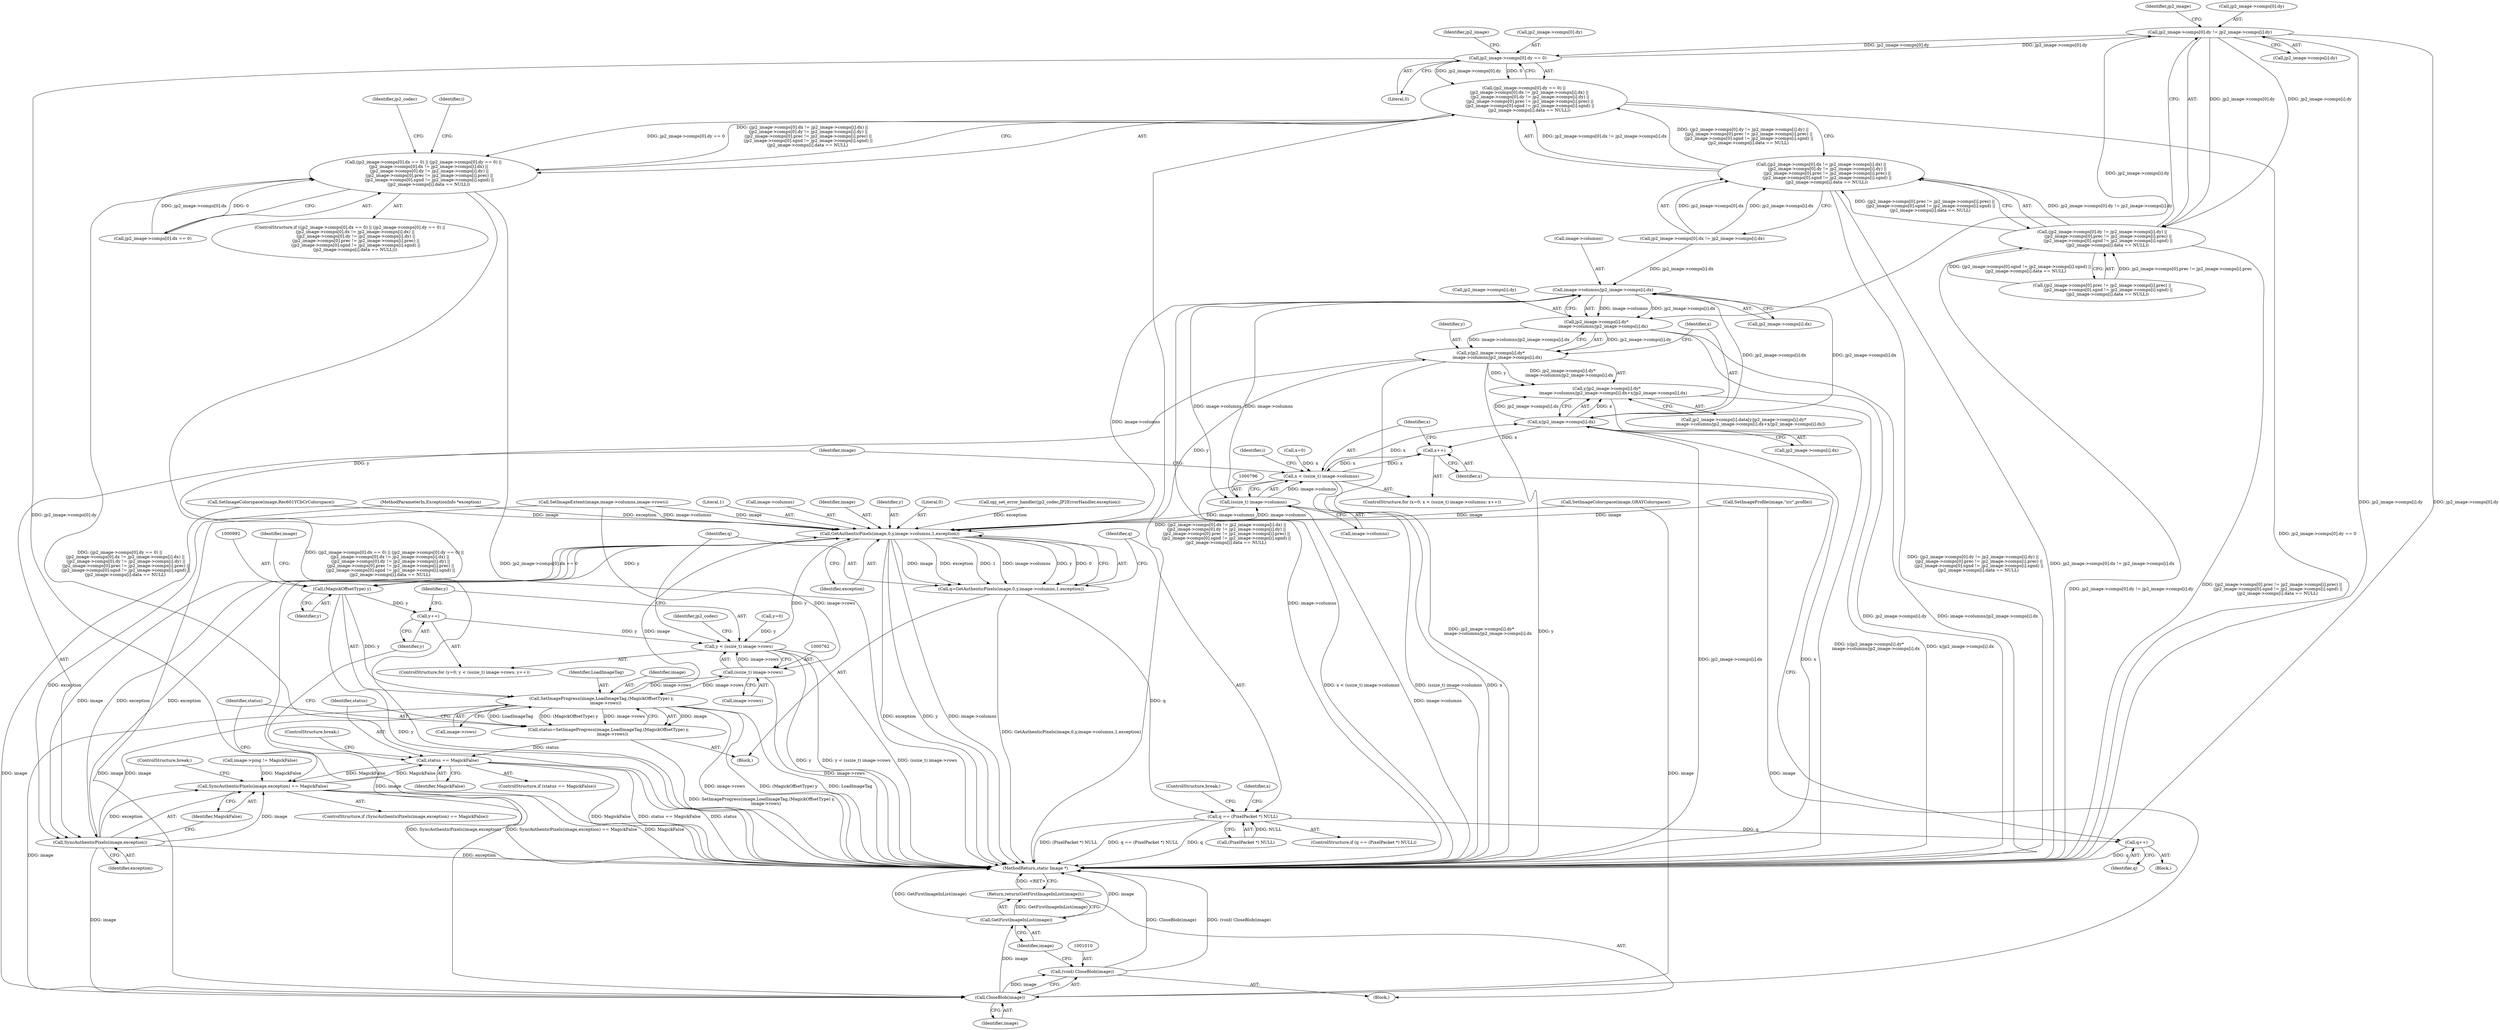 digraph "0_ImageMagick_b0c5222ce31e8f941fa02ff9c7a040fb2db30dbc@array" {
"1000540" [label="(Call,jp2_image->comps[0].dy != jp2_image->comps[i].dy)"];
"1000514" [label="(Call,jp2_image->comps[0].dy == 0)"];
"1000540" [label="(Call,jp2_image->comps[0].dy != jp2_image->comps[i].dy)"];
"1000513" [label="(Call,(jp2_image->comps[0].dy == 0) ||\n        (jp2_image->comps[0].dx != jp2_image->comps[i].dx) ||\n         (jp2_image->comps[0].dy != jp2_image->comps[i].dy) ||\n         (jp2_image->comps[0].prec != jp2_image->comps[i].prec) ||\n         (jp2_image->comps[0].sgnd != jp2_image->comps[i].sgnd) ||\n        (jp2_image->comps[i].data == NULL))"];
"1000503" [label="(Call,(jp2_image->comps[0].dx == 0) || (jp2_image->comps[0].dy == 0) ||\n        (jp2_image->comps[0].dx != jp2_image->comps[i].dx) ||\n         (jp2_image->comps[0].dy != jp2_image->comps[i].dy) ||\n         (jp2_image->comps[0].prec != jp2_image->comps[i].prec) ||\n         (jp2_image->comps[0].sgnd != jp2_image->comps[i].sgnd) ||\n        (jp2_image->comps[i].data == NULL))"];
"1000539" [label="(Call,(jp2_image->comps[0].dy != jp2_image->comps[i].dy) ||\n         (jp2_image->comps[0].prec != jp2_image->comps[i].prec) ||\n         (jp2_image->comps[0].sgnd != jp2_image->comps[i].sgnd) ||\n        (jp2_image->comps[i].data == NULL))"];
"1000523" [label="(Call,(jp2_image->comps[0].dx != jp2_image->comps[i].dx) ||\n         (jp2_image->comps[0].dy != jp2_image->comps[i].dy) ||\n         (jp2_image->comps[0].prec != jp2_image->comps[i].prec) ||\n         (jp2_image->comps[0].sgnd != jp2_image->comps[i].sgnd) ||\n        (jp2_image->comps[i].data == NULL))"];
"1000853" [label="(Call,jp2_image->comps[i].dy*\n          image->columns/jp2_image->comps[i].dx)"];
"1000851" [label="(Call,y/jp2_image->comps[i].dy*\n          image->columns/jp2_image->comps[i].dx)"];
"1000850" [label="(Call,y/jp2_image->comps[i].dy*\n          image->columns/jp2_image->comps[i].dx+x/jp2_image->comps[i].dx)"];
"1000991" [label="(Call,(MagickOffsetType) y)"];
"1000766" [label="(Call,y++)"];
"1000759" [label="(Call,y < (ssize_t) image->rows)"];
"1000773" [label="(Call,GetAuthenticPixels(image,0,y,image->columns,1,exception))"];
"1000771" [label="(Call,q=GetAuthenticPixels(image,0,y,image->columns,1,exception))"];
"1000783" [label="(Call,q == (PixelPacket *) NULL)"];
"1000977" [label="(Call,q++)"];
"1000795" [label="(Call,(ssize_t) image->columns)"];
"1000793" [label="(Call,x < (ssize_t) image->columns)"];
"1000800" [label="(Call,x++)"];
"1000872" [label="(Call,x/jp2_image->comps[i].dx)"];
"1000861" [label="(Call,image->columns/jp2_image->comps[i].dx)"];
"1000981" [label="(Call,SyncAuthenticPixels(image,exception))"];
"1000980" [label="(Call,SyncAuthenticPixels(image,exception) == MagickFalse)"];
"1000998" [label="(Call,status == MagickFalse)"];
"1000988" [label="(Call,SetImageProgress(image,LoadImageTag,(MagickOffsetType) y,\n      image->rows))"];
"1000761" [label="(Call,(ssize_t) image->rows)"];
"1000986" [label="(Call,status=SetImageProgress(image,LoadImageTag,(MagickOffsetType) y,\n      image->rows))"];
"1001011" [label="(Call,CloseBlob(image))"];
"1001009" [label="(Call,(void) CloseBlob(image))"];
"1001014" [label="(Call,GetFirstImageInList(image))"];
"1001013" [label="(Return,return(GetFirstImageInList(image));)"];
"1000990" [label="(Identifier,LoadImageTag)"];
"1000781" [label="(Identifier,exception)"];
"1001000" [label="(Identifier,MagickFalse)"];
"1000874" [label="(Call,jp2_image->comps[i].dx)"];
"1000851" [label="(Call,y/jp2_image->comps[i].dy*\n          image->columns/jp2_image->comps[i].dx)"];
"1000854" [label="(Call,jp2_image->comps[i].dy)"];
"1000865" [label="(Call,jp2_image->comps[i].dx)"];
"1000782" [label="(ControlStructure,if (q == (PixelPacket *) NULL))"];
"1000793" [label="(Call,x < (ssize_t) image->columns)"];
"1000998" [label="(Call,status == MagickFalse)"];
"1001013" [label="(Return,return(GetFirstImageInList(image));)"];
"1000773" [label="(Call,GetAuthenticPixels(image,0,y,image->columns,1,exception))"];
"1000788" [label="(ControlStructure,break;)"];
"1000540" [label="(Call,jp2_image->comps[0].dy != jp2_image->comps[i].dy)"];
"1000514" [label="(Call,jp2_image->comps[0].dy == 0)"];
"1000760" [label="(Identifier,y)"];
"1000674" [label="(Call,SetImageColorspace(image,GRAYColorspace))"];
"1001014" [label="(Call,GetFirstImageInList(image))"];
"1000739" [label="(Call,image->ping != MagickFalse)"];
"1001003" [label="(Identifier,jp2_codec)"];
"1000783" [label="(Call,q == (PixelPacket *) NULL)"];
"1000108" [label="(Block,)"];
"1000640" [label="(Call,SetImageExtent(image,image->columns,image->rows))"];
"1000977" [label="(Call,q++)"];
"1000780" [label="(Literal,1)"];
"1001001" [label="(ControlStructure,break;)"];
"1000522" [label="(Literal,0)"];
"1000985" [label="(ControlStructure,break;)"];
"1000107" [label="(MethodParameterIn,ExceptionInfo *exception)"];
"1000777" [label="(Call,image->columns)"];
"1000503" [label="(Call,(jp2_image->comps[0].dx == 0) || (jp2_image->comps[0].dy == 0) ||\n        (jp2_image->comps[0].dx != jp2_image->comps[i].dx) ||\n         (jp2_image->comps[0].dy != jp2_image->comps[i].dy) ||\n         (jp2_image->comps[0].prec != jp2_image->comps[i].prec) ||\n         (jp2_image->comps[0].sgnd != jp2_image->comps[i].sgnd) ||\n        (jp2_image->comps[i].data == NULL))"];
"1000771" [label="(Call,q=GetAuthenticPixels(image,0,y,image->columns,1,exception))"];
"1000768" [label="(Block,)"];
"1001016" [label="(MethodReturn,static Image *)"];
"1000766" [label="(Call,y++)"];
"1000734" [label="(Call,SetImageProfile(image,\"icc\",profile))"];
"1000872" [label="(Call,x/jp2_image->comps[i].dx)"];
"1000794" [label="(Identifier,x)"];
"1000598" [label="(Identifier,jp2_codec)"];
"1000987" [label="(Identifier,status)"];
"1000801" [label="(Identifier,x)"];
"1000548" [label="(Call,jp2_image->comps[i].dy)"];
"1000984" [label="(Identifier,MagickFalse)"];
"1000802" [label="(Block,)"];
"1000999" [label="(Identifier,status)"];
"1000755" [label="(ControlStructure,for (y=0; y < (ssize_t) image->rows; y++))"];
"1000797" [label="(Call,image->columns)"];
"1000806" [label="(Identifier,i)"];
"1000989" [label="(Identifier,image)"];
"1000523" [label="(Call,(jp2_image->comps[0].dx != jp2_image->comps[i].dx) ||\n         (jp2_image->comps[0].dy != jp2_image->comps[i].dy) ||\n         (jp2_image->comps[0].prec != jp2_image->comps[i].prec) ||\n         (jp2_image->comps[0].sgnd != jp2_image->comps[i].sgnd) ||\n        (jp2_image->comps[i].data == NULL))"];
"1000759" [label="(Call,y < (ssize_t) image->rows)"];
"1000997" [label="(ControlStructure,if (status == MagickFalse))"];
"1000784" [label="(Identifier,q)"];
"1000774" [label="(Identifier,image)"];
"1000795" [label="(Call,(ssize_t) image->columns)"];
"1000776" [label="(Identifier,y)"];
"1000524" [label="(Call,jp2_image->comps[0].dx != jp2_image->comps[i].dx)"];
"1000842" [label="(Call,jp2_image->comps[i].data[y/jp2_image->comps[i].dy*\n          image->columns/jp2_image->comps[i].dx+x/jp2_image->comps[i].dx])"];
"1000982" [label="(Identifier,image)"];
"1000775" [label="(Literal,0)"];
"1000504" [label="(Call,jp2_image->comps[0].dx == 0)"];
"1000502" [label="(ControlStructure,if ((jp2_image->comps[0].dx == 0) || (jp2_image->comps[0].dy == 0) ||\n        (jp2_image->comps[0].dx != jp2_image->comps[i].dx) ||\n         (jp2_image->comps[0].dy != jp2_image->comps[i].dy) ||\n         (jp2_image->comps[0].prec != jp2_image->comps[i].prec) ||\n         (jp2_image->comps[0].sgnd != jp2_image->comps[i].sgnd) ||\n        (jp2_image->comps[i].data == NULL)))"];
"1000555" [label="(Call,(jp2_image->comps[0].prec != jp2_image->comps[i].prec) ||\n         (jp2_image->comps[0].sgnd != jp2_image->comps[i].sgnd) ||\n        (jp2_image->comps[i].data == NULL))"];
"1000850" [label="(Call,y/jp2_image->comps[i].dy*\n          image->columns/jp2_image->comps[i].dx+x/jp2_image->comps[i].dx)"];
"1000528" [label="(Identifier,jp2_image)"];
"1000500" [label="(Identifier,i)"];
"1000772" [label="(Identifier,q)"];
"1000980" [label="(Call,SyncAuthenticPixels(image,exception) == MagickFalse)"];
"1000993" [label="(Identifier,y)"];
"1000862" [label="(Call,image->columns)"];
"1000852" [label="(Identifier,y)"];
"1000994" [label="(Call,image->rows)"];
"1001009" [label="(Call,(void) CloseBlob(image))"];
"1000995" [label="(Identifier,image)"];
"1000513" [label="(Call,(jp2_image->comps[0].dy == 0) ||\n        (jp2_image->comps[0].dx != jp2_image->comps[i].dx) ||\n         (jp2_image->comps[0].dy != jp2_image->comps[i].dy) ||\n         (jp2_image->comps[0].prec != jp2_image->comps[i].prec) ||\n         (jp2_image->comps[0].sgnd != jp2_image->comps[i].sgnd) ||\n        (jp2_image->comps[i].data == NULL))"];
"1000761" [label="(Call,(ssize_t) image->rows)"];
"1000979" [label="(ControlStructure,if (SyncAuthenticPixels(image,exception) == MagickFalse))"];
"1000560" [label="(Identifier,jp2_image)"];
"1000986" [label="(Call,status=SetImageProgress(image,LoadImageTag,(MagickOffsetType) y,\n      image->rows))"];
"1000873" [label="(Identifier,x)"];
"1000515" [label="(Call,jp2_image->comps[0].dy)"];
"1000981" [label="(Call,SyncAuthenticPixels(image,exception))"];
"1000790" [label="(Call,x=0)"];
"1000991" [label="(Call,(MagickOffsetType) y)"];
"1001011" [label="(Call,CloseBlob(image))"];
"1000800" [label="(Call,x++)"];
"1000767" [label="(Identifier,y)"];
"1000983" [label="(Identifier,exception)"];
"1001015" [label="(Identifier,image)"];
"1000988" [label="(Call,SetImageProgress(image,LoadImageTag,(MagickOffsetType) y,\n      image->rows))"];
"1000791" [label="(Identifier,x)"];
"1000789" [label="(ControlStructure,for (x=0; x < (ssize_t) image->columns; x++))"];
"1000539" [label="(Call,(jp2_image->comps[0].dy != jp2_image->comps[i].dy) ||\n         (jp2_image->comps[0].prec != jp2_image->comps[i].prec) ||\n         (jp2_image->comps[0].sgnd != jp2_image->comps[i].sgnd) ||\n        (jp2_image->comps[i].data == NULL))"];
"1000978" [label="(Identifier,q)"];
"1000695" [label="(Call,SetImageColorspace(image,Rec601YCbCrColorspace))"];
"1000243" [label="(Call,opj_set_error_handler(jp2_codec,JP2ErrorHandler,exception))"];
"1000756" [label="(Call,y=0)"];
"1000853" [label="(Call,jp2_image->comps[i].dy*\n          image->columns/jp2_image->comps[i].dx)"];
"1000785" [label="(Call,(PixelPacket *) NULL)"];
"1000861" [label="(Call,image->columns/jp2_image->comps[i].dx)"];
"1001012" [label="(Identifier,image)"];
"1000763" [label="(Call,image->rows)"];
"1000541" [label="(Call,jp2_image->comps[0].dy)"];
"1000540" -> "1000539"  [label="AST: "];
"1000540" -> "1000548"  [label="CFG: "];
"1000541" -> "1000540"  [label="AST: "];
"1000548" -> "1000540"  [label="AST: "];
"1000560" -> "1000540"  [label="CFG: "];
"1000539" -> "1000540"  [label="CFG: "];
"1000540" -> "1001016"  [label="DDG: jp2_image->comps[i].dy"];
"1000540" -> "1001016"  [label="DDG: jp2_image->comps[0].dy"];
"1000540" -> "1000514"  [label="DDG: jp2_image->comps[0].dy"];
"1000540" -> "1000539"  [label="DDG: jp2_image->comps[0].dy"];
"1000540" -> "1000539"  [label="DDG: jp2_image->comps[i].dy"];
"1000514" -> "1000540"  [label="DDG: jp2_image->comps[0].dy"];
"1000540" -> "1000853"  [label="DDG: jp2_image->comps[i].dy"];
"1000514" -> "1000513"  [label="AST: "];
"1000514" -> "1000522"  [label="CFG: "];
"1000515" -> "1000514"  [label="AST: "];
"1000522" -> "1000514"  [label="AST: "];
"1000528" -> "1000514"  [label="CFG: "];
"1000513" -> "1000514"  [label="CFG: "];
"1000514" -> "1001016"  [label="DDG: jp2_image->comps[0].dy"];
"1000514" -> "1000513"  [label="DDG: jp2_image->comps[0].dy"];
"1000514" -> "1000513"  [label="DDG: 0"];
"1000513" -> "1000503"  [label="AST: "];
"1000513" -> "1000523"  [label="CFG: "];
"1000523" -> "1000513"  [label="AST: "];
"1000503" -> "1000513"  [label="CFG: "];
"1000513" -> "1001016"  [label="DDG: jp2_image->comps[0].dy == 0"];
"1000513" -> "1001016"  [label="DDG: (jp2_image->comps[0].dx != jp2_image->comps[i].dx) ||\n         (jp2_image->comps[0].dy != jp2_image->comps[i].dy) ||\n         (jp2_image->comps[0].prec != jp2_image->comps[i].prec) ||\n         (jp2_image->comps[0].sgnd != jp2_image->comps[i].sgnd) ||\n        (jp2_image->comps[i].data == NULL)"];
"1000513" -> "1000503"  [label="DDG: jp2_image->comps[0].dy == 0"];
"1000513" -> "1000503"  [label="DDG: (jp2_image->comps[0].dx != jp2_image->comps[i].dx) ||\n         (jp2_image->comps[0].dy != jp2_image->comps[i].dy) ||\n         (jp2_image->comps[0].prec != jp2_image->comps[i].prec) ||\n         (jp2_image->comps[0].sgnd != jp2_image->comps[i].sgnd) ||\n        (jp2_image->comps[i].data == NULL)"];
"1000523" -> "1000513"  [label="DDG: jp2_image->comps[0].dx != jp2_image->comps[i].dx"];
"1000523" -> "1000513"  [label="DDG: (jp2_image->comps[0].dy != jp2_image->comps[i].dy) ||\n         (jp2_image->comps[0].prec != jp2_image->comps[i].prec) ||\n         (jp2_image->comps[0].sgnd != jp2_image->comps[i].sgnd) ||\n        (jp2_image->comps[i].data == NULL)"];
"1000503" -> "1000502"  [label="AST: "];
"1000503" -> "1000504"  [label="CFG: "];
"1000504" -> "1000503"  [label="AST: "];
"1000598" -> "1000503"  [label="CFG: "];
"1000500" -> "1000503"  [label="CFG: "];
"1000503" -> "1001016"  [label="DDG: (jp2_image->comps[0].dy == 0) ||\n        (jp2_image->comps[0].dx != jp2_image->comps[i].dx) ||\n         (jp2_image->comps[0].dy != jp2_image->comps[i].dy) ||\n         (jp2_image->comps[0].prec != jp2_image->comps[i].prec) ||\n         (jp2_image->comps[0].sgnd != jp2_image->comps[i].sgnd) ||\n        (jp2_image->comps[i].data == NULL)"];
"1000503" -> "1001016"  [label="DDG: (jp2_image->comps[0].dx == 0) || (jp2_image->comps[0].dy == 0) ||\n        (jp2_image->comps[0].dx != jp2_image->comps[i].dx) ||\n         (jp2_image->comps[0].dy != jp2_image->comps[i].dy) ||\n         (jp2_image->comps[0].prec != jp2_image->comps[i].prec) ||\n         (jp2_image->comps[0].sgnd != jp2_image->comps[i].sgnd) ||\n        (jp2_image->comps[i].data == NULL)"];
"1000503" -> "1001016"  [label="DDG: jp2_image->comps[0].dx == 0"];
"1000504" -> "1000503"  [label="DDG: jp2_image->comps[0].dx"];
"1000504" -> "1000503"  [label="DDG: 0"];
"1000539" -> "1000523"  [label="AST: "];
"1000539" -> "1000555"  [label="CFG: "];
"1000555" -> "1000539"  [label="AST: "];
"1000523" -> "1000539"  [label="CFG: "];
"1000539" -> "1001016"  [label="DDG: jp2_image->comps[0].dy != jp2_image->comps[i].dy"];
"1000539" -> "1001016"  [label="DDG: (jp2_image->comps[0].prec != jp2_image->comps[i].prec) ||\n         (jp2_image->comps[0].sgnd != jp2_image->comps[i].sgnd) ||\n        (jp2_image->comps[i].data == NULL)"];
"1000539" -> "1000523"  [label="DDG: jp2_image->comps[0].dy != jp2_image->comps[i].dy"];
"1000539" -> "1000523"  [label="DDG: (jp2_image->comps[0].prec != jp2_image->comps[i].prec) ||\n         (jp2_image->comps[0].sgnd != jp2_image->comps[i].sgnd) ||\n        (jp2_image->comps[i].data == NULL)"];
"1000555" -> "1000539"  [label="DDG: jp2_image->comps[0].prec != jp2_image->comps[i].prec"];
"1000555" -> "1000539"  [label="DDG: (jp2_image->comps[0].sgnd != jp2_image->comps[i].sgnd) ||\n        (jp2_image->comps[i].data == NULL)"];
"1000523" -> "1000524"  [label="CFG: "];
"1000524" -> "1000523"  [label="AST: "];
"1000523" -> "1001016"  [label="DDG: jp2_image->comps[0].dx != jp2_image->comps[i].dx"];
"1000523" -> "1001016"  [label="DDG: (jp2_image->comps[0].dy != jp2_image->comps[i].dy) ||\n         (jp2_image->comps[0].prec != jp2_image->comps[i].prec) ||\n         (jp2_image->comps[0].sgnd != jp2_image->comps[i].sgnd) ||\n        (jp2_image->comps[i].data == NULL)"];
"1000524" -> "1000523"  [label="DDG: jp2_image->comps[0].dx"];
"1000524" -> "1000523"  [label="DDG: jp2_image->comps[i].dx"];
"1000853" -> "1000851"  [label="AST: "];
"1000853" -> "1000861"  [label="CFG: "];
"1000854" -> "1000853"  [label="AST: "];
"1000861" -> "1000853"  [label="AST: "];
"1000851" -> "1000853"  [label="CFG: "];
"1000853" -> "1001016"  [label="DDG: jp2_image->comps[i].dy"];
"1000853" -> "1001016"  [label="DDG: image->columns/jp2_image->comps[i].dx"];
"1000853" -> "1000851"  [label="DDG: jp2_image->comps[i].dy"];
"1000853" -> "1000851"  [label="DDG: image->columns/jp2_image->comps[i].dx"];
"1000861" -> "1000853"  [label="DDG: image->columns"];
"1000861" -> "1000853"  [label="DDG: jp2_image->comps[i].dx"];
"1000851" -> "1000850"  [label="AST: "];
"1000852" -> "1000851"  [label="AST: "];
"1000873" -> "1000851"  [label="CFG: "];
"1000851" -> "1001016"  [label="DDG: jp2_image->comps[i].dy*\n          image->columns/jp2_image->comps[i].dx"];
"1000851" -> "1001016"  [label="DDG: y"];
"1000851" -> "1000850"  [label="DDG: y"];
"1000851" -> "1000850"  [label="DDG: jp2_image->comps[i].dy*\n          image->columns/jp2_image->comps[i].dx"];
"1000773" -> "1000851"  [label="DDG: y"];
"1000851" -> "1000991"  [label="DDG: y"];
"1000850" -> "1000842"  [label="AST: "];
"1000850" -> "1000872"  [label="CFG: "];
"1000872" -> "1000850"  [label="AST: "];
"1000842" -> "1000850"  [label="CFG: "];
"1000850" -> "1001016"  [label="DDG: y/jp2_image->comps[i].dy*\n          image->columns/jp2_image->comps[i].dx"];
"1000850" -> "1001016"  [label="DDG: x/jp2_image->comps[i].dx"];
"1000872" -> "1000850"  [label="DDG: x"];
"1000872" -> "1000850"  [label="DDG: jp2_image->comps[i].dx"];
"1000991" -> "1000988"  [label="AST: "];
"1000991" -> "1000993"  [label="CFG: "];
"1000992" -> "1000991"  [label="AST: "];
"1000993" -> "1000991"  [label="AST: "];
"1000995" -> "1000991"  [label="CFG: "];
"1000991" -> "1001016"  [label="DDG: y"];
"1000991" -> "1000766"  [label="DDG: y"];
"1000991" -> "1000988"  [label="DDG: y"];
"1000773" -> "1000991"  [label="DDG: y"];
"1000766" -> "1000755"  [label="AST: "];
"1000766" -> "1000767"  [label="CFG: "];
"1000767" -> "1000766"  [label="AST: "];
"1000760" -> "1000766"  [label="CFG: "];
"1000766" -> "1000759"  [label="DDG: y"];
"1000759" -> "1000755"  [label="AST: "];
"1000759" -> "1000761"  [label="CFG: "];
"1000760" -> "1000759"  [label="AST: "];
"1000761" -> "1000759"  [label="AST: "];
"1000772" -> "1000759"  [label="CFG: "];
"1001003" -> "1000759"  [label="CFG: "];
"1000759" -> "1001016"  [label="DDG: y"];
"1000759" -> "1001016"  [label="DDG: y < (ssize_t) image->rows"];
"1000759" -> "1001016"  [label="DDG: (ssize_t) image->rows"];
"1000756" -> "1000759"  [label="DDG: y"];
"1000761" -> "1000759"  [label="DDG: image->rows"];
"1000759" -> "1000773"  [label="DDG: y"];
"1000773" -> "1000771"  [label="AST: "];
"1000773" -> "1000781"  [label="CFG: "];
"1000774" -> "1000773"  [label="AST: "];
"1000775" -> "1000773"  [label="AST: "];
"1000776" -> "1000773"  [label="AST: "];
"1000777" -> "1000773"  [label="AST: "];
"1000780" -> "1000773"  [label="AST: "];
"1000781" -> "1000773"  [label="AST: "];
"1000771" -> "1000773"  [label="CFG: "];
"1000773" -> "1001016"  [label="DDG: exception"];
"1000773" -> "1001016"  [label="DDG: y"];
"1000773" -> "1001016"  [label="DDG: image->columns"];
"1000773" -> "1000771"  [label="DDG: image"];
"1000773" -> "1000771"  [label="DDG: exception"];
"1000773" -> "1000771"  [label="DDG: 1"];
"1000773" -> "1000771"  [label="DDG: image->columns"];
"1000773" -> "1000771"  [label="DDG: y"];
"1000773" -> "1000771"  [label="DDG: 0"];
"1000640" -> "1000773"  [label="DDG: image"];
"1000640" -> "1000773"  [label="DDG: image->columns"];
"1000695" -> "1000773"  [label="DDG: image"];
"1000734" -> "1000773"  [label="DDG: image"];
"1000988" -> "1000773"  [label="DDG: image"];
"1000674" -> "1000773"  [label="DDG: image"];
"1000795" -> "1000773"  [label="DDG: image->columns"];
"1000861" -> "1000773"  [label="DDG: image->columns"];
"1000981" -> "1000773"  [label="DDG: exception"];
"1000243" -> "1000773"  [label="DDG: exception"];
"1000107" -> "1000773"  [label="DDG: exception"];
"1000773" -> "1000795"  [label="DDG: image->columns"];
"1000773" -> "1000981"  [label="DDG: image"];
"1000773" -> "1000981"  [label="DDG: exception"];
"1000773" -> "1001011"  [label="DDG: image"];
"1000771" -> "1000768"  [label="AST: "];
"1000772" -> "1000771"  [label="AST: "];
"1000784" -> "1000771"  [label="CFG: "];
"1000771" -> "1001016"  [label="DDG: GetAuthenticPixels(image,0,y,image->columns,1,exception)"];
"1000771" -> "1000783"  [label="DDG: q"];
"1000783" -> "1000782"  [label="AST: "];
"1000783" -> "1000785"  [label="CFG: "];
"1000784" -> "1000783"  [label="AST: "];
"1000785" -> "1000783"  [label="AST: "];
"1000788" -> "1000783"  [label="CFG: "];
"1000791" -> "1000783"  [label="CFG: "];
"1000783" -> "1001016"  [label="DDG: (PixelPacket *) NULL"];
"1000783" -> "1001016"  [label="DDG: q == (PixelPacket *) NULL"];
"1000783" -> "1001016"  [label="DDG: q"];
"1000785" -> "1000783"  [label="DDG: NULL"];
"1000783" -> "1000977"  [label="DDG: q"];
"1000977" -> "1000802"  [label="AST: "];
"1000977" -> "1000978"  [label="CFG: "];
"1000978" -> "1000977"  [label="AST: "];
"1000801" -> "1000977"  [label="CFG: "];
"1000977" -> "1001016"  [label="DDG: q"];
"1000795" -> "1000793"  [label="AST: "];
"1000795" -> "1000797"  [label="CFG: "];
"1000796" -> "1000795"  [label="AST: "];
"1000797" -> "1000795"  [label="AST: "];
"1000793" -> "1000795"  [label="CFG: "];
"1000795" -> "1001016"  [label="DDG: image->columns"];
"1000795" -> "1000793"  [label="DDG: image->columns"];
"1000861" -> "1000795"  [label="DDG: image->columns"];
"1000795" -> "1000861"  [label="DDG: image->columns"];
"1000793" -> "1000789"  [label="AST: "];
"1000794" -> "1000793"  [label="AST: "];
"1000806" -> "1000793"  [label="CFG: "];
"1000982" -> "1000793"  [label="CFG: "];
"1000793" -> "1001016"  [label="DDG: x < (ssize_t) image->columns"];
"1000793" -> "1001016"  [label="DDG: (ssize_t) image->columns"];
"1000793" -> "1001016"  [label="DDG: x"];
"1000790" -> "1000793"  [label="DDG: x"];
"1000800" -> "1000793"  [label="DDG: x"];
"1000793" -> "1000800"  [label="DDG: x"];
"1000793" -> "1000872"  [label="DDG: x"];
"1000800" -> "1000789"  [label="AST: "];
"1000800" -> "1000801"  [label="CFG: "];
"1000801" -> "1000800"  [label="AST: "];
"1000794" -> "1000800"  [label="CFG: "];
"1000872" -> "1000800"  [label="DDG: x"];
"1000872" -> "1000874"  [label="CFG: "];
"1000873" -> "1000872"  [label="AST: "];
"1000874" -> "1000872"  [label="AST: "];
"1000872" -> "1001016"  [label="DDG: jp2_image->comps[i].dx"];
"1000872" -> "1001016"  [label="DDG: x"];
"1000872" -> "1000861"  [label="DDG: jp2_image->comps[i].dx"];
"1000861" -> "1000872"  [label="DDG: jp2_image->comps[i].dx"];
"1000861" -> "1000865"  [label="CFG: "];
"1000862" -> "1000861"  [label="AST: "];
"1000865" -> "1000861"  [label="AST: "];
"1000861" -> "1001016"  [label="DDG: image->columns"];
"1000524" -> "1000861"  [label="DDG: jp2_image->comps[i].dx"];
"1000981" -> "1000980"  [label="AST: "];
"1000981" -> "1000983"  [label="CFG: "];
"1000982" -> "1000981"  [label="AST: "];
"1000983" -> "1000981"  [label="AST: "];
"1000984" -> "1000981"  [label="CFG: "];
"1000981" -> "1001016"  [label="DDG: exception"];
"1000981" -> "1000980"  [label="DDG: image"];
"1000981" -> "1000980"  [label="DDG: exception"];
"1000107" -> "1000981"  [label="DDG: exception"];
"1000981" -> "1000988"  [label="DDG: image"];
"1000981" -> "1001011"  [label="DDG: image"];
"1000980" -> "1000979"  [label="AST: "];
"1000980" -> "1000984"  [label="CFG: "];
"1000984" -> "1000980"  [label="AST: "];
"1000985" -> "1000980"  [label="CFG: "];
"1000987" -> "1000980"  [label="CFG: "];
"1000980" -> "1001016"  [label="DDG: MagickFalse"];
"1000980" -> "1001016"  [label="DDG: SyncAuthenticPixels(image,exception)"];
"1000980" -> "1001016"  [label="DDG: SyncAuthenticPixels(image,exception) == MagickFalse"];
"1000739" -> "1000980"  [label="DDG: MagickFalse"];
"1000998" -> "1000980"  [label="DDG: MagickFalse"];
"1000980" -> "1000998"  [label="DDG: MagickFalse"];
"1000998" -> "1000997"  [label="AST: "];
"1000998" -> "1001000"  [label="CFG: "];
"1000999" -> "1000998"  [label="AST: "];
"1001000" -> "1000998"  [label="AST: "];
"1001001" -> "1000998"  [label="CFG: "];
"1000767" -> "1000998"  [label="CFG: "];
"1000998" -> "1001016"  [label="DDG: status == MagickFalse"];
"1000998" -> "1001016"  [label="DDG: status"];
"1000998" -> "1001016"  [label="DDG: MagickFalse"];
"1000986" -> "1000998"  [label="DDG: status"];
"1000988" -> "1000986"  [label="AST: "];
"1000988" -> "1000994"  [label="CFG: "];
"1000989" -> "1000988"  [label="AST: "];
"1000990" -> "1000988"  [label="AST: "];
"1000994" -> "1000988"  [label="AST: "];
"1000986" -> "1000988"  [label="CFG: "];
"1000988" -> "1001016"  [label="DDG: (MagickOffsetType) y"];
"1000988" -> "1001016"  [label="DDG: LoadImageTag"];
"1000988" -> "1001016"  [label="DDG: image->rows"];
"1000988" -> "1000761"  [label="DDG: image->rows"];
"1000988" -> "1000986"  [label="DDG: image"];
"1000988" -> "1000986"  [label="DDG: LoadImageTag"];
"1000988" -> "1000986"  [label="DDG: (MagickOffsetType) y"];
"1000988" -> "1000986"  [label="DDG: image->rows"];
"1000761" -> "1000988"  [label="DDG: image->rows"];
"1000988" -> "1001011"  [label="DDG: image"];
"1000761" -> "1000763"  [label="CFG: "];
"1000762" -> "1000761"  [label="AST: "];
"1000763" -> "1000761"  [label="AST: "];
"1000761" -> "1001016"  [label="DDG: image->rows"];
"1000640" -> "1000761"  [label="DDG: image->rows"];
"1000986" -> "1000768"  [label="AST: "];
"1000987" -> "1000986"  [label="AST: "];
"1000999" -> "1000986"  [label="CFG: "];
"1000986" -> "1001016"  [label="DDG: SetImageProgress(image,LoadImageTag,(MagickOffsetType) y,\n      image->rows)"];
"1001011" -> "1001009"  [label="AST: "];
"1001011" -> "1001012"  [label="CFG: "];
"1001012" -> "1001011"  [label="AST: "];
"1001009" -> "1001011"  [label="CFG: "];
"1001011" -> "1001009"  [label="DDG: image"];
"1000640" -> "1001011"  [label="DDG: image"];
"1000695" -> "1001011"  [label="DDG: image"];
"1000734" -> "1001011"  [label="DDG: image"];
"1000674" -> "1001011"  [label="DDG: image"];
"1001011" -> "1001014"  [label="DDG: image"];
"1001009" -> "1000108"  [label="AST: "];
"1001010" -> "1001009"  [label="AST: "];
"1001015" -> "1001009"  [label="CFG: "];
"1001009" -> "1001016"  [label="DDG: (void) CloseBlob(image)"];
"1001009" -> "1001016"  [label="DDG: CloseBlob(image)"];
"1001014" -> "1001013"  [label="AST: "];
"1001014" -> "1001015"  [label="CFG: "];
"1001015" -> "1001014"  [label="AST: "];
"1001013" -> "1001014"  [label="CFG: "];
"1001014" -> "1001016"  [label="DDG: image"];
"1001014" -> "1001016"  [label="DDG: GetFirstImageInList(image)"];
"1001014" -> "1001013"  [label="DDG: GetFirstImageInList(image)"];
"1001013" -> "1000108"  [label="AST: "];
"1001016" -> "1001013"  [label="CFG: "];
"1001013" -> "1001016"  [label="DDG: <RET>"];
}
